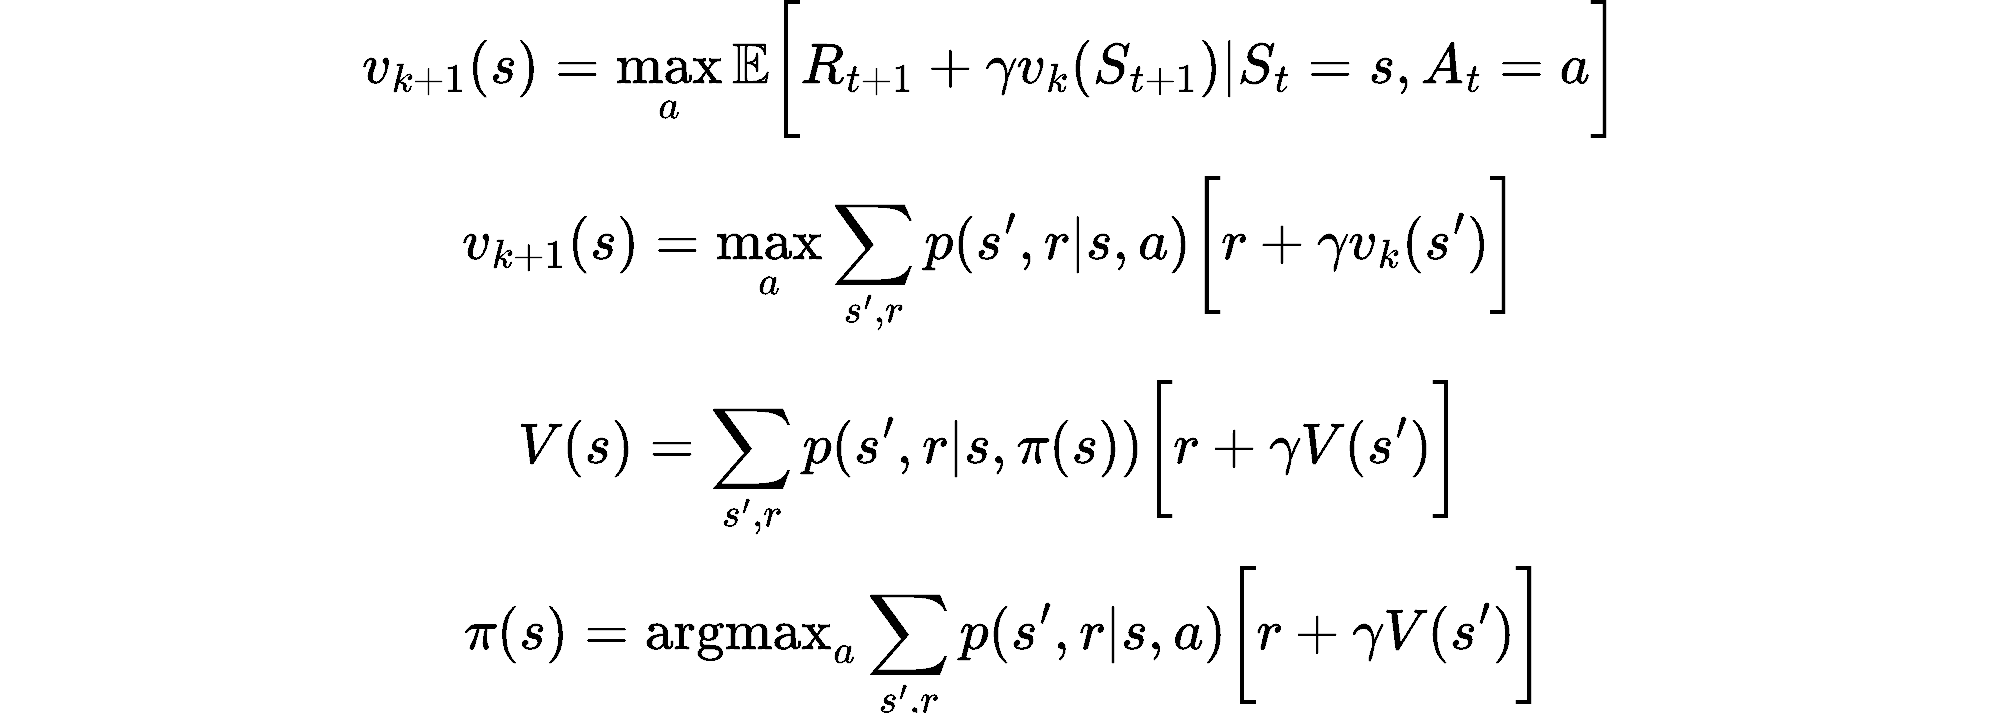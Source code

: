 <mxfile version="20.7.4" type="device"><diagram id="c9cN7-GD4XLzUw7Pws33" name="Page-1"><mxGraphModel dx="1765" dy="499" grid="0" gridSize="10" guides="1" tooltips="1" connect="1" arrows="1" fold="1" page="0" pageScale="1" pageWidth="850" pageHeight="1100" math="1" shadow="0"><root><mxCell id="0"/><mxCell id="1" parent="0"/><mxCell id="FF-eSnvBd_ItQb3Jkpk2-1" value="&lt;font style=&quot;font-size: 24px;&quot;&gt;$$ v_{k+1}(s) = \max_{a} \mathbb{E}\bigg[ R_{t+1} + \gamma v_k(S_{t+1}) | S_t=s, A_t = a \bigg]$$&lt;/font&gt;" style="text;html=1;strokeColor=none;fillColor=none;align=center;verticalAlign=middle;whiteSpace=wrap;rounded=0;" vertex="1" parent="1"><mxGeometry x="-543" y="146" width="991" height="68" as="geometry"/></mxCell><mxCell id="FF-eSnvBd_ItQb3Jkpk2-2" value="&lt;font style=&quot;font-size: 24px;&quot;&gt;$$ v_{k+1}(s) = \max_{a} \sum_{s', r}p(s', r| s, a)\bigg[r + \gamma v_k(s')\bigg]$$&lt;/font&gt;" style="text;html=1;strokeColor=none;fillColor=none;align=center;verticalAlign=middle;whiteSpace=wrap;rounded=0;" vertex="1" parent="1"><mxGeometry x="-543" y="239" width="991" height="68" as="geometry"/></mxCell><mxCell id="FF-eSnvBd_ItQb3Jkpk2-3" value="&lt;font style=&quot;font-size: 24px;&quot;&gt;$$ V(s) = \sum_{s', r}p(s', r| s, \pi(s))\bigg[r + \gamma V(s')\bigg]$$&lt;/font&gt;" style="text;html=1;strokeColor=none;fillColor=none;align=center;verticalAlign=middle;whiteSpace=wrap;rounded=0;" vertex="1" parent="1"><mxGeometry x="-543" y="341" width="991" height="68" as="geometry"/></mxCell><mxCell id="FF-eSnvBd_ItQb3Jkpk2-4" value="&lt;font style=&quot;font-size: 24px;&quot;&gt;$$ \pi(s) = \text{argmax}_{a}\sum_{s', r}p(s', r| s, a)\bigg[r + \gamma V(s')\bigg]$$&lt;/font&gt;" style="text;html=1;strokeColor=none;fillColor=none;align=center;verticalAlign=middle;whiteSpace=wrap;rounded=0;" vertex="1" parent="1"><mxGeometry x="-536" y="434" width="991" height="68" as="geometry"/></mxCell></root></mxGraphModel></diagram></mxfile>